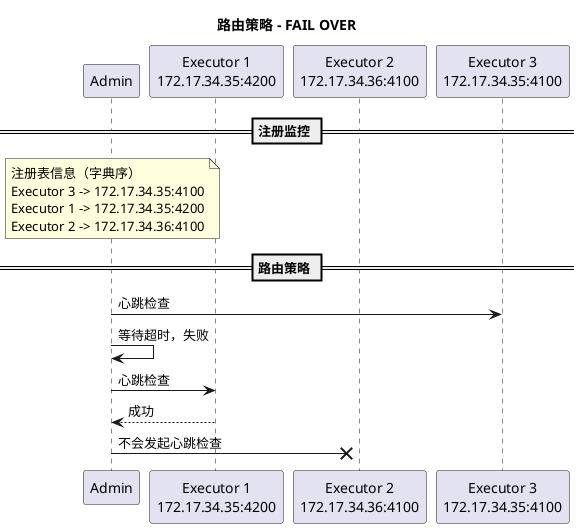 @startuml
title 路由策略 - FAIL OVER

participant a as "Admin" order 10
participant e1 as "Executor 1\n172.17.34.35:4200" order 20
participant e2 as "Executor 2\n172.17.34.36:4100" order 30
participant e3 as "Executor 3\n172.17.34.35:4100" order 40

== 注册监控 ==
note over a
    注册表信息（字典序）
    Executor 3 -> 172.17.34.35:4100
    Executor 1 -> 172.17.34.35:4200
    Executor 2 -> 172.17.34.36:4100
end note

== 路由策略 ==
a -> e3 : 心跳检查
a -> a : 等待超时，失败
a -> e1 : 心跳检查
a <-- e1 : 成功
a ->X e2: 不会发起心跳检查
@enduml